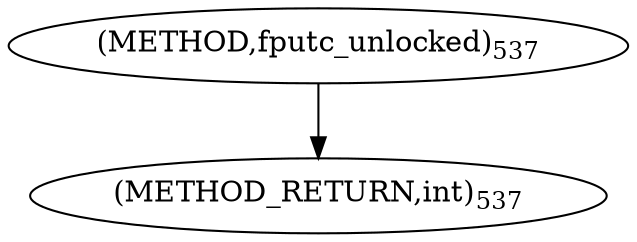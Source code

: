 digraph "fputc_unlocked" {  
"30242" [label = <(METHOD,fputc_unlocked)<SUB>537</SUB>> ]
"30245" [label = <(METHOD_RETURN,int)<SUB>537</SUB>> ]
  "30242" -> "30245" 
}
